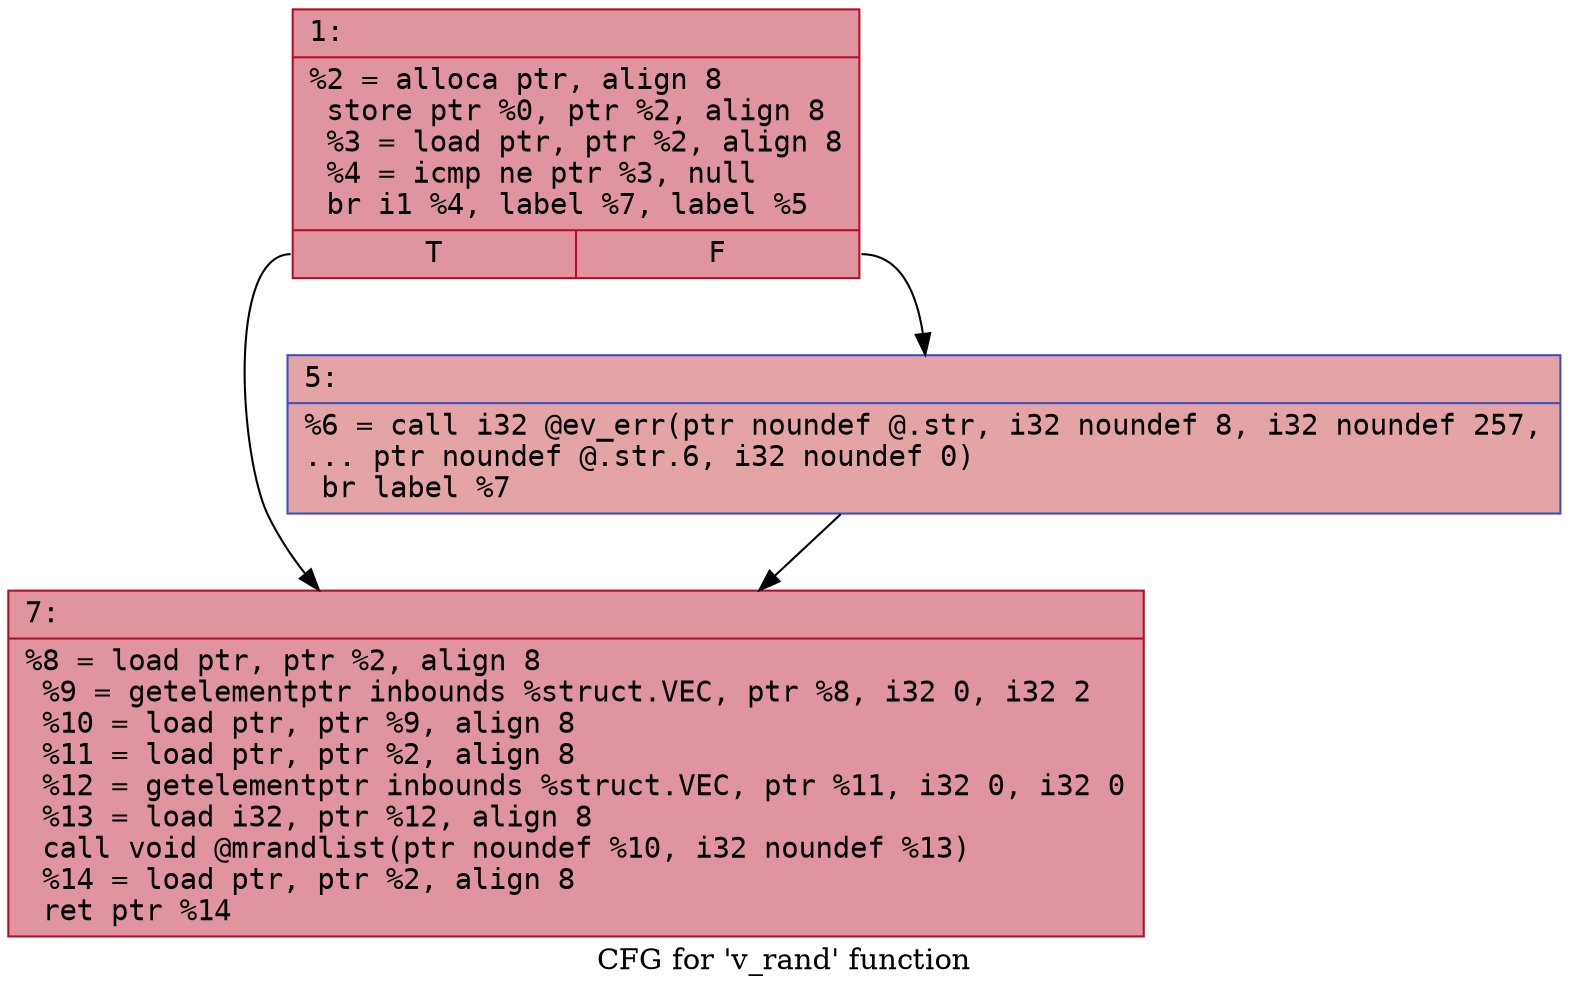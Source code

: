 digraph "CFG for 'v_rand' function" {
	label="CFG for 'v_rand' function";

	Node0x600000611e50 [shape=record,color="#b70d28ff", style=filled, fillcolor="#b70d2870" fontname="Courier",label="{1:\l|  %2 = alloca ptr, align 8\l  store ptr %0, ptr %2, align 8\l  %3 = load ptr, ptr %2, align 8\l  %4 = icmp ne ptr %3, null\l  br i1 %4, label %7, label %5\l|{<s0>T|<s1>F}}"];
	Node0x600000611e50:s0 -> Node0x600000611f90[tooltip="1 -> 7\nProbability 62.50%" ];
	Node0x600000611e50:s1 -> Node0x600000611f40[tooltip="1 -> 5\nProbability 37.50%" ];
	Node0x600000611f40 [shape=record,color="#3d50c3ff", style=filled, fillcolor="#c32e3170" fontname="Courier",label="{5:\l|  %6 = call i32 @ev_err(ptr noundef @.str, i32 noundef 8, i32 noundef 257,\l... ptr noundef @.str.6, i32 noundef 0)\l  br label %7\l}"];
	Node0x600000611f40 -> Node0x600000611f90[tooltip="5 -> 7\nProbability 100.00%" ];
	Node0x600000611f90 [shape=record,color="#b70d28ff", style=filled, fillcolor="#b70d2870" fontname="Courier",label="{7:\l|  %8 = load ptr, ptr %2, align 8\l  %9 = getelementptr inbounds %struct.VEC, ptr %8, i32 0, i32 2\l  %10 = load ptr, ptr %9, align 8\l  %11 = load ptr, ptr %2, align 8\l  %12 = getelementptr inbounds %struct.VEC, ptr %11, i32 0, i32 0\l  %13 = load i32, ptr %12, align 8\l  call void @mrandlist(ptr noundef %10, i32 noundef %13)\l  %14 = load ptr, ptr %2, align 8\l  ret ptr %14\l}"];
}

